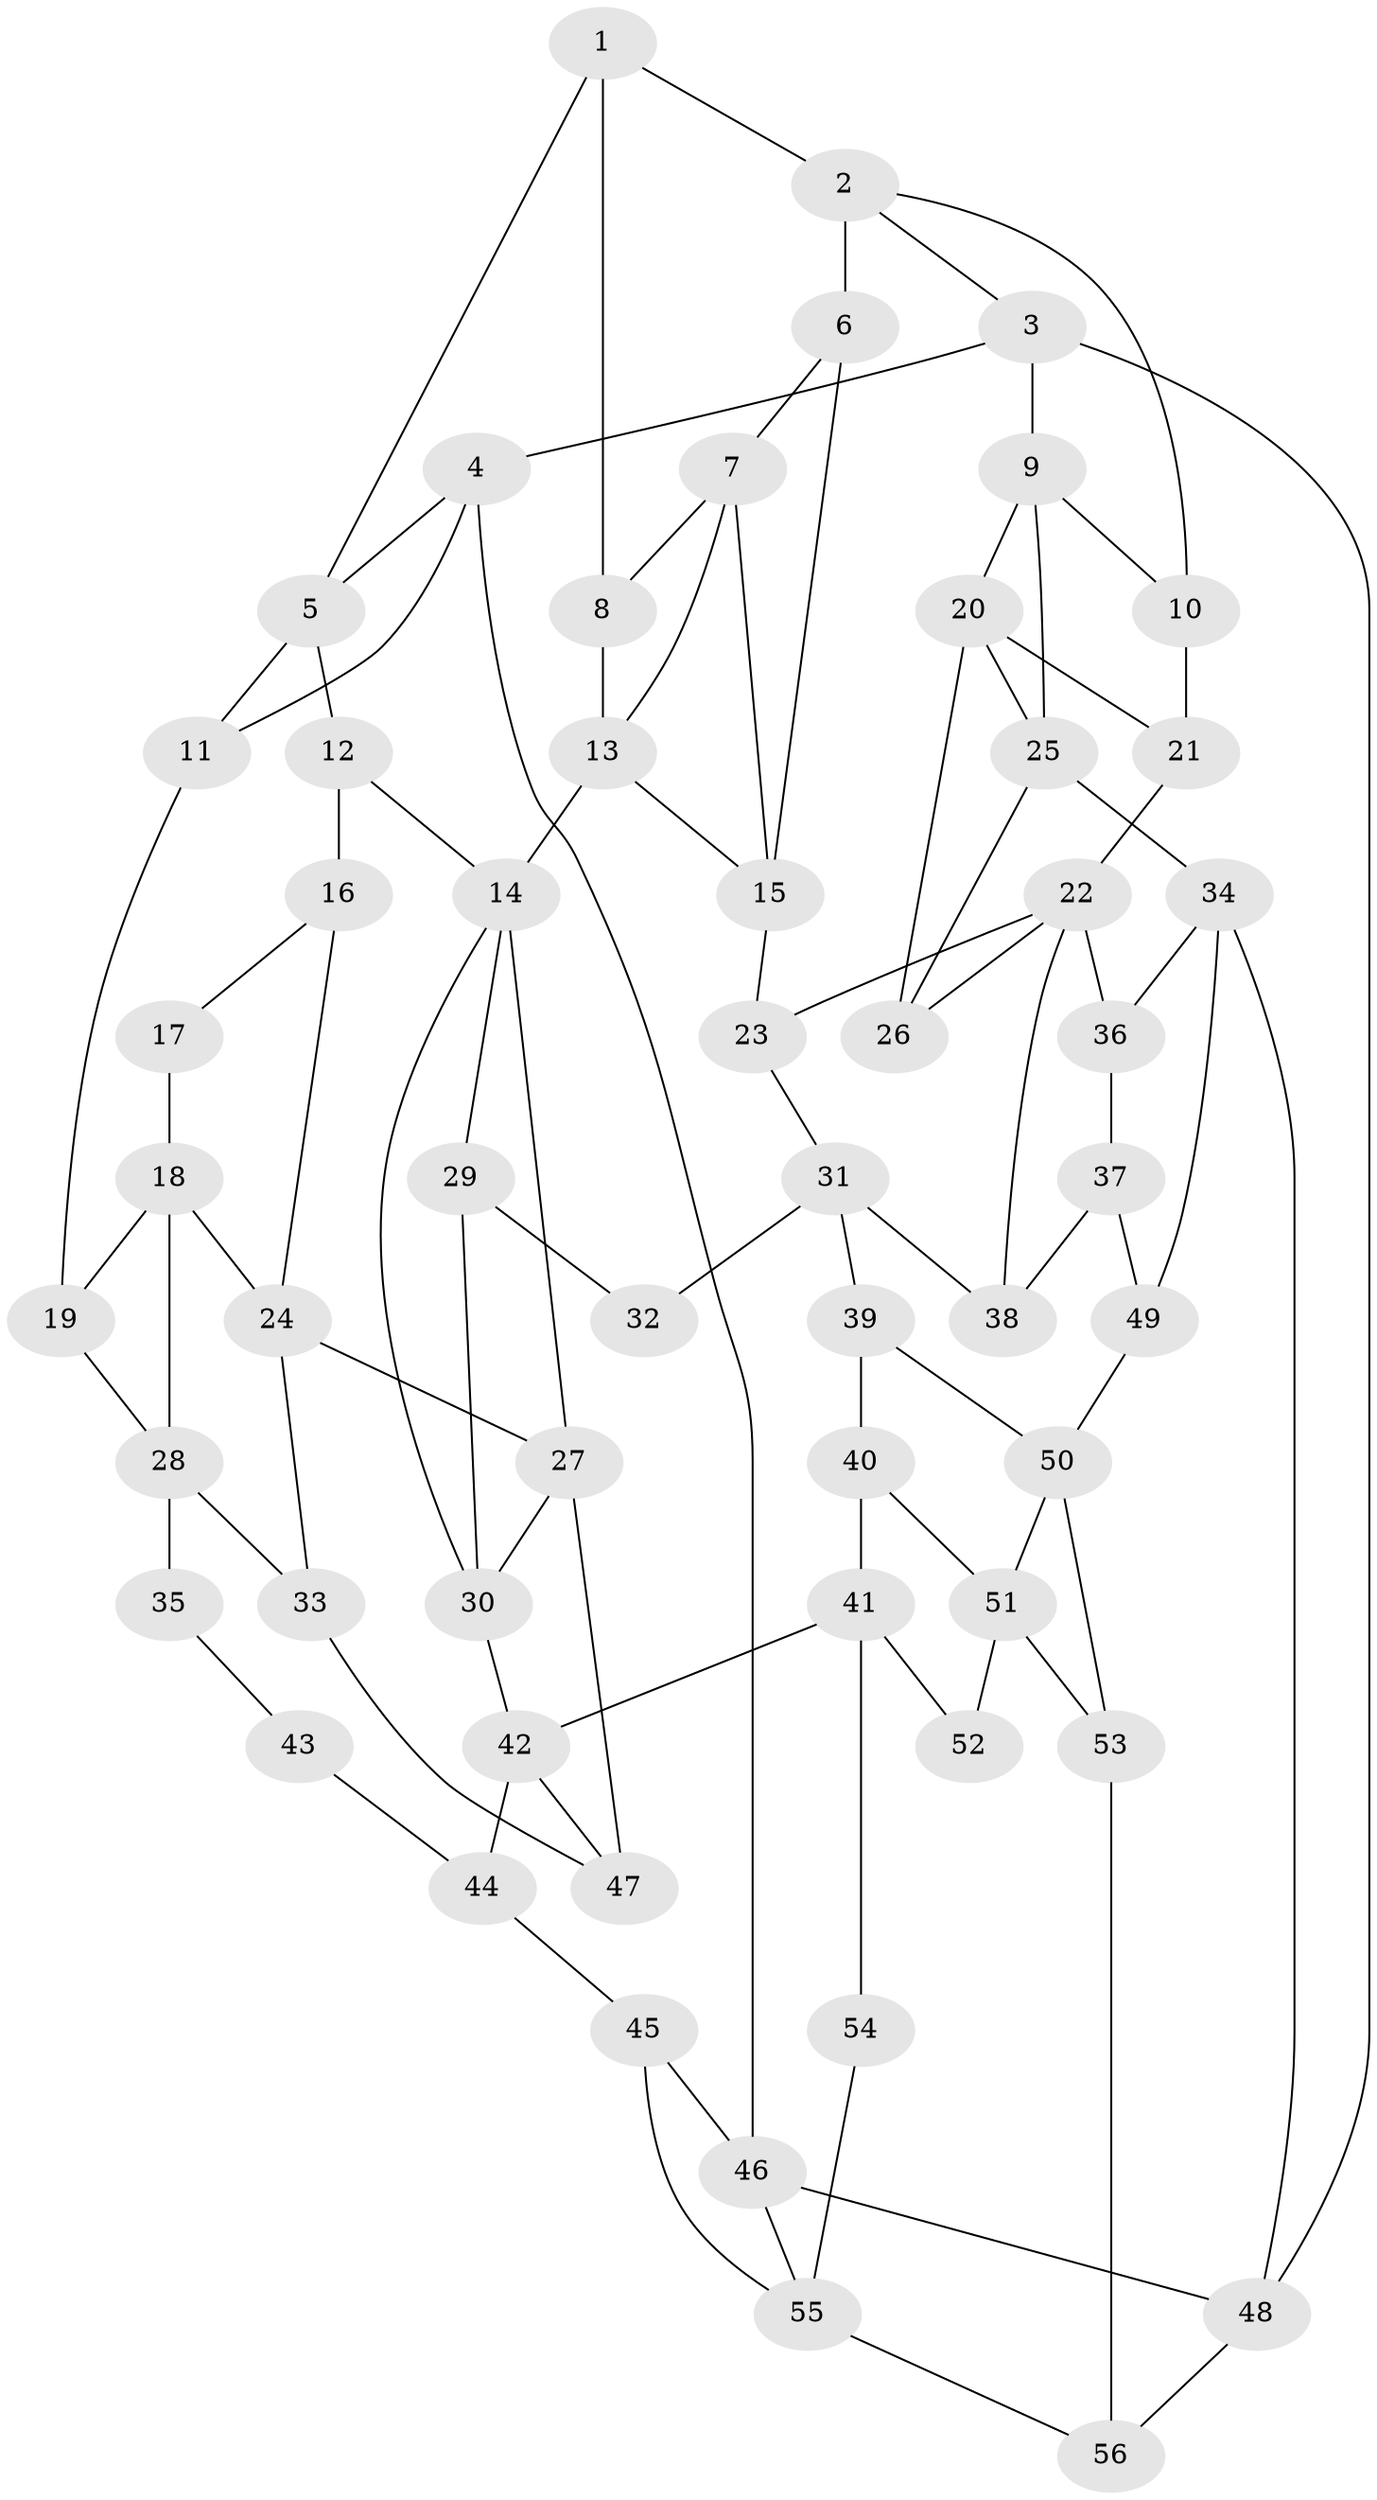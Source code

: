 // original degree distribution, {3: 0.014492753623188406, 4: 0.2608695652173913, 5: 0.4782608695652174, 6: 0.2463768115942029}
// Generated by graph-tools (version 1.1) at 2025/54/03/04/25 22:54:20]
// undirected, 56 vertices, 95 edges
graph export_dot {
  node [color=gray90,style=filled];
  1;
  2;
  3;
  4;
  5;
  6;
  7;
  8;
  9;
  10;
  11;
  12;
  13;
  14;
  15;
  16;
  17;
  18;
  19;
  20;
  21;
  22;
  23;
  24;
  25;
  26;
  27;
  28;
  29;
  30;
  31;
  32;
  33;
  34;
  35;
  36;
  37;
  38;
  39;
  40;
  41;
  42;
  43;
  44;
  45;
  46;
  47;
  48;
  49;
  50;
  51;
  52;
  53;
  54;
  55;
  56;
  1 -- 2 [weight=1.0];
  1 -- 5 [weight=1.0];
  1 -- 8 [weight=1.0];
  2 -- 3 [weight=1.0];
  2 -- 6 [weight=2.0];
  2 -- 10 [weight=1.0];
  3 -- 4 [weight=1.0];
  3 -- 9 [weight=2.0];
  3 -- 48 [weight=1.0];
  4 -- 5 [weight=1.0];
  4 -- 11 [weight=1.0];
  4 -- 46 [weight=1.0];
  5 -- 11 [weight=1.0];
  5 -- 12 [weight=2.0];
  6 -- 7 [weight=2.0];
  6 -- 15 [weight=1.0];
  7 -- 8 [weight=2.0];
  7 -- 13 [weight=1.0];
  7 -- 15 [weight=1.0];
  8 -- 13 [weight=1.0];
  9 -- 10 [weight=1.0];
  9 -- 20 [weight=1.0];
  9 -- 25 [weight=1.0];
  10 -- 21 [weight=1.0];
  11 -- 19 [weight=1.0];
  12 -- 14 [weight=1.0];
  12 -- 16 [weight=2.0];
  13 -- 14 [weight=2.0];
  13 -- 15 [weight=1.0];
  14 -- 27 [weight=1.0];
  14 -- 29 [weight=1.0];
  14 -- 30 [weight=1.0];
  15 -- 23 [weight=1.0];
  16 -- 17 [weight=1.0];
  16 -- 24 [weight=1.0];
  17 -- 18 [weight=2.0];
  18 -- 19 [weight=1.0];
  18 -- 24 [weight=1.0];
  18 -- 28 [weight=1.0];
  19 -- 28 [weight=1.0];
  20 -- 21 [weight=1.0];
  20 -- 25 [weight=1.0];
  20 -- 26 [weight=1.0];
  21 -- 22 [weight=1.0];
  22 -- 23 [weight=2.0];
  22 -- 26 [weight=1.0];
  22 -- 36 [weight=1.0];
  22 -- 38 [weight=1.0];
  23 -- 31 [weight=1.0];
  24 -- 27 [weight=2.0];
  24 -- 33 [weight=1.0];
  25 -- 26 [weight=1.0];
  25 -- 34 [weight=2.0];
  27 -- 30 [weight=1.0];
  27 -- 47 [weight=1.0];
  28 -- 33 [weight=2.0];
  28 -- 35 [weight=2.0];
  29 -- 30 [weight=1.0];
  29 -- 32 [weight=1.0];
  30 -- 42 [weight=1.0];
  31 -- 32 [weight=2.0];
  31 -- 38 [weight=1.0];
  31 -- 39 [weight=2.0];
  33 -- 47 [weight=1.0];
  34 -- 36 [weight=1.0];
  34 -- 48 [weight=1.0];
  34 -- 49 [weight=1.0];
  35 -- 43 [weight=1.0];
  36 -- 37 [weight=2.0];
  37 -- 38 [weight=2.0];
  37 -- 49 [weight=2.0];
  39 -- 40 [weight=1.0];
  39 -- 50 [weight=2.0];
  40 -- 41 [weight=1.0];
  40 -- 51 [weight=1.0];
  41 -- 42 [weight=2.0];
  41 -- 52 [weight=1.0];
  41 -- 54 [weight=2.0];
  42 -- 44 [weight=2.0];
  42 -- 47 [weight=1.0];
  43 -- 44 [weight=2.0];
  44 -- 45 [weight=2.0];
  45 -- 46 [weight=1.0];
  45 -- 55 [weight=2.0];
  46 -- 48 [weight=1.0];
  46 -- 55 [weight=1.0];
  48 -- 56 [weight=1.0];
  49 -- 50 [weight=2.0];
  50 -- 51 [weight=1.0];
  50 -- 53 [weight=1.0];
  51 -- 52 [weight=2.0];
  51 -- 53 [weight=2.0];
  53 -- 56 [weight=1.0];
  54 -- 55 [weight=2.0];
  55 -- 56 [weight=1.0];
}
